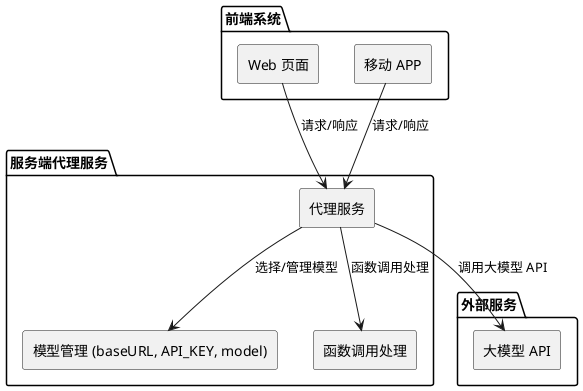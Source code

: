 @startuml
skinparam componentStyle rectangle

package "前端系统" {
  [Web 页面] 
  [移动 APP]
}

package "服务端代理服务" {
  [代理服务]
  [模型管理 (baseURL, API_KEY, model)]
  [函数调用处理]
}

package "外部服务" {
  [大模型 API]
}

' 定义前端与服务端代理服务之间的关系
[Web 页面] --> [代理服务] : 请求/响应
[移动 APP] --> [代理服务] : 请求/响应

' 定义服务端代理服务内部组件的关系
[代理服务] --> [模型管理 (baseURL, API_KEY, model)] : 选择/管理模型
[代理服务] --> [函数调用处理] : 函数调用处理

' 定义服务端代理服务与大模型 API 之间的关系
[代理服务] --> [大模型 API] : 调用大模型 API

@enduml